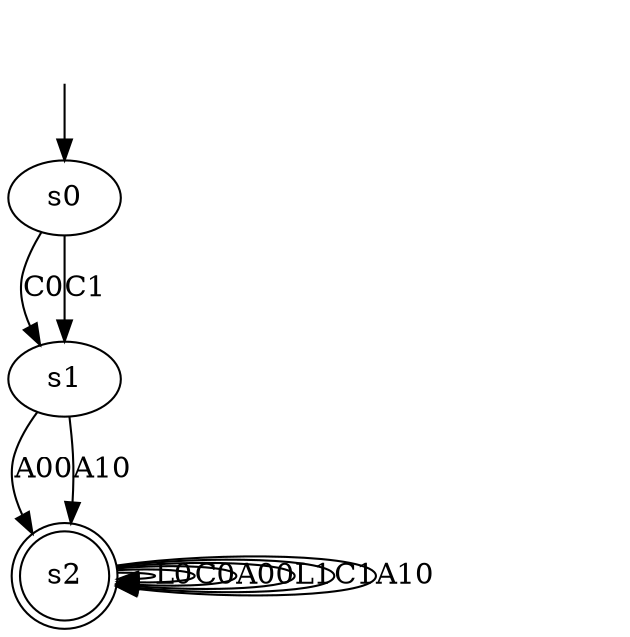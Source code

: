 digraph "data/our_models/magento_2_1_b1" {
s0 [label=s0];
s1 [label=s1];
s2 [label=s2, shape=doublecircle];
s0 -> s1  [label=C0];
s0 -> s1  [label=C1];
s1 -> s2  [label=A00];
s1 -> s2  [label=A10];
s2 -> s2  [label=L0];
s2 -> s2  [label=C0];
s2 -> s2  [label=A00];
s2 -> s2  [label=L1];
s2 -> s2  [label=C1];
s2 -> s2  [label=A10];
__start0 [label="", shape=none];
__start0 -> s0  [label=""];
}
